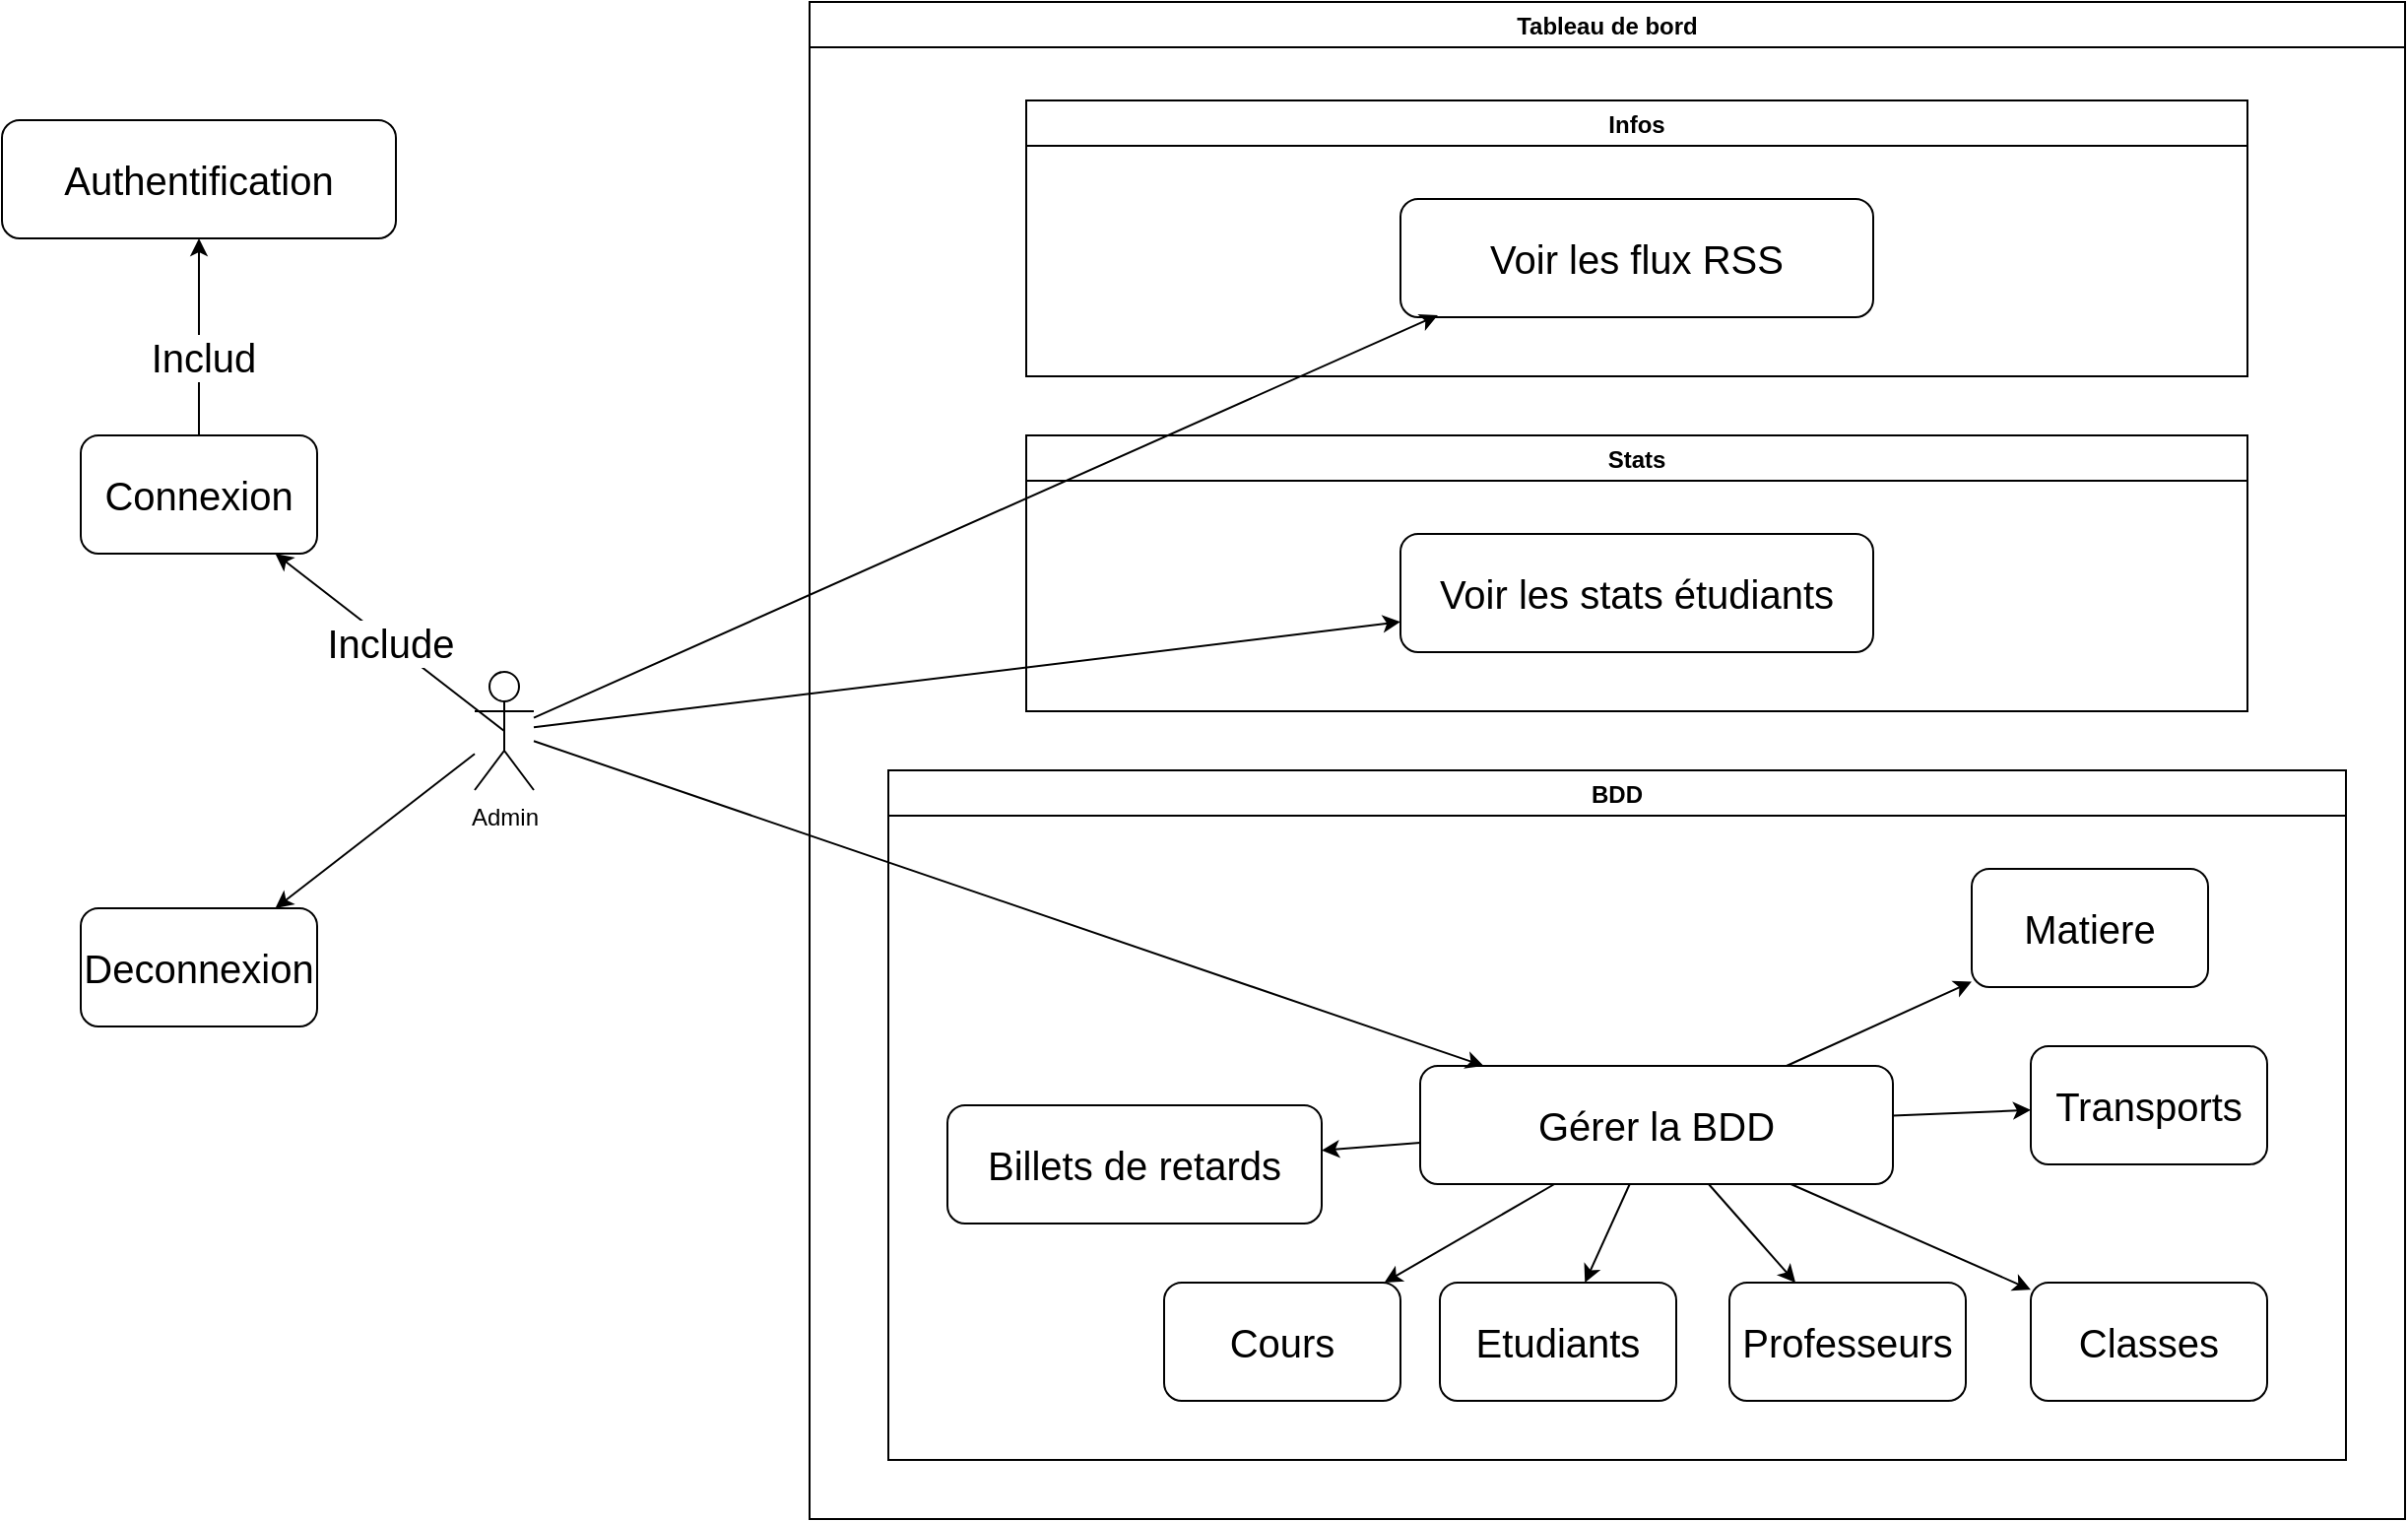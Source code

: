<mxfile version="20.8.11" type="github">
  <diagram id="BXRtGHbMrKm54WQv6c_G" name="Page-1">
    <mxGraphModel dx="1274" dy="837" grid="1" gridSize="10" guides="1" tooltips="1" connect="1" arrows="1" fold="1" page="1" pageScale="1" pageWidth="827" pageHeight="1169" math="0" shadow="0">
      <root>
        <mxCell id="0" />
        <mxCell id="1" parent="0" />
        <mxCell id="t7ZpOgtnZrypAFFjjD7j-1" value="&lt;div&gt;Admin&lt;/div&gt;" style="shape=umlActor;verticalLabelPosition=bottom;verticalAlign=top;html=1;outlineConnect=0;" parent="1" vertex="1">
          <mxGeometry x="280" y="390" width="30" height="60" as="geometry" />
        </mxCell>
        <mxCell id="t7ZpOgtnZrypAFFjjD7j-8" value="" style="edgeStyle=orthogonalEdgeStyle;rounded=0;orthogonalLoop=1;jettySize=auto;html=1;fontSize=20;" parent="1" source="t7ZpOgtnZrypAFFjjD7j-5" target="t7ZpOgtnZrypAFFjjD7j-7" edge="1">
          <mxGeometry relative="1" as="geometry" />
        </mxCell>
        <mxCell id="t7ZpOgtnZrypAFFjjD7j-11" value="Includ" style="edgeLabel;html=1;align=center;verticalAlign=middle;resizable=0;points=[];fontSize=20;" parent="t7ZpOgtnZrypAFFjjD7j-8" vertex="1" connectable="0">
          <mxGeometry x="-0.2" y="-2" relative="1" as="geometry">
            <mxPoint as="offset" />
          </mxGeometry>
        </mxCell>
        <mxCell id="t7ZpOgtnZrypAFFjjD7j-5" value="&lt;div align=&quot;justify&quot;&gt;&lt;font style=&quot;font-size: 20px;&quot;&gt;Connexion&lt;/font&gt;&lt;/div&gt;" style="rounded=1;whiteSpace=wrap;html=1;fontSize=20;" parent="1" vertex="1">
          <mxGeometry x="80" y="270" width="120" height="60" as="geometry" />
        </mxCell>
        <mxCell id="t7ZpOgtnZrypAFFjjD7j-7" value="&lt;div align=&quot;justify&quot;&gt;Authentification&lt;/div&gt;" style="rounded=1;whiteSpace=wrap;html=1;fontSize=20;" parent="1" vertex="1">
          <mxGeometry x="40" y="110" width="200" height="60" as="geometry" />
        </mxCell>
        <mxCell id="t7ZpOgtnZrypAFFjjD7j-9" value="" style="endArrow=classic;html=1;rounded=0;fontSize=20;exitX=0.5;exitY=0.5;exitDx=0;exitDy=0;exitPerimeter=0;" parent="1" source="t7ZpOgtnZrypAFFjjD7j-1" target="t7ZpOgtnZrypAFFjjD7j-5" edge="1">
          <mxGeometry relative="1" as="geometry">
            <mxPoint x="-60" y="330" as="sourcePoint" />
            <mxPoint x="40" y="330" as="targetPoint" />
          </mxGeometry>
        </mxCell>
        <mxCell id="t7ZpOgtnZrypAFFjjD7j-10" value="Include" style="edgeLabel;resizable=0;html=1;align=center;verticalAlign=middle;fontSize=20;" parent="t7ZpOgtnZrypAFFjjD7j-9" connectable="0" vertex="1">
          <mxGeometry relative="1" as="geometry" />
        </mxCell>
        <mxCell id="t7ZpOgtnZrypAFFjjD7j-14" value="&lt;div align=&quot;justify&quot;&gt;&lt;font style=&quot;font-size: 20px;&quot;&gt;Deconnexion&lt;/font&gt;&lt;/div&gt;" style="rounded=1;whiteSpace=wrap;html=1;fontSize=20;" parent="1" vertex="1">
          <mxGeometry x="80" y="510" width="120" height="60" as="geometry" />
        </mxCell>
        <mxCell id="t7ZpOgtnZrypAFFjjD7j-15" value="" style="endArrow=classic;html=1;rounded=0;fontSize=20;" parent="1" source="t7ZpOgtnZrypAFFjjD7j-1" target="t7ZpOgtnZrypAFFjjD7j-14" edge="1">
          <mxGeometry relative="1" as="geometry">
            <mxPoint x="295" y="670" as="sourcePoint" />
            <mxPoint x="40" y="580" as="targetPoint" />
          </mxGeometry>
        </mxCell>
        <mxCell id="t7ZpOgtnZrypAFFjjD7j-17" value="Tableau de bord" style="swimlane;" parent="1" vertex="1">
          <mxGeometry x="450" y="50" width="810" height="770" as="geometry">
            <mxRectangle x="190" y="220" width="90" height="30" as="alternateBounds" />
          </mxGeometry>
        </mxCell>
        <mxCell id="t7ZpOgtnZrypAFFjjD7j-18" value="Infos" style="swimlane;startSize=23;" parent="t7ZpOgtnZrypAFFjjD7j-17" vertex="1">
          <mxGeometry x="110" y="50" width="620" height="140" as="geometry" />
        </mxCell>
        <mxCell id="t7ZpOgtnZrypAFFjjD7j-32" value="&lt;div align=&quot;center&quot;&gt;Voir les flux RSS&lt;br&gt;&lt;/div&gt;" style="rounded=1;whiteSpace=wrap;html=1;fontSize=20;" parent="t7ZpOgtnZrypAFFjjD7j-18" vertex="1">
          <mxGeometry x="190" y="50" width="240" height="60" as="geometry" />
        </mxCell>
        <mxCell id="t7ZpOgtnZrypAFFjjD7j-24" value="BDD" style="swimlane;" parent="t7ZpOgtnZrypAFFjjD7j-17" vertex="1">
          <mxGeometry x="40" y="390" width="740" height="350" as="geometry" />
        </mxCell>
        <mxCell id="t7ZpOgtnZrypAFFjjD7j-35" value="Gérer la BDD" style="rounded=1;whiteSpace=wrap;html=1;fontSize=20;" parent="t7ZpOgtnZrypAFFjjD7j-24" vertex="1">
          <mxGeometry x="270" y="150" width="240" height="60" as="geometry" />
        </mxCell>
        <mxCell id="t7ZpOgtnZrypAFFjjD7j-36" value="Etudiants" style="rounded=1;whiteSpace=wrap;html=1;fontSize=20;" parent="t7ZpOgtnZrypAFFjjD7j-24" vertex="1">
          <mxGeometry x="280" y="260" width="120" height="60" as="geometry" />
        </mxCell>
        <mxCell id="t7ZpOgtnZrypAFFjjD7j-37" value="Professeurs" style="rounded=1;whiteSpace=wrap;html=1;fontSize=20;" parent="t7ZpOgtnZrypAFFjjD7j-24" vertex="1">
          <mxGeometry x="427" y="260" width="120" height="60" as="geometry" />
        </mxCell>
        <mxCell id="t7ZpOgtnZrypAFFjjD7j-38" value="Classes" style="rounded=1;whiteSpace=wrap;html=1;fontSize=20;" parent="t7ZpOgtnZrypAFFjjD7j-24" vertex="1">
          <mxGeometry x="580" y="260" width="120" height="60" as="geometry" />
        </mxCell>
        <mxCell id="t7ZpOgtnZrypAFFjjD7j-57" value="" style="endArrow=classic;html=1;rounded=0;fontSize=20;" parent="t7ZpOgtnZrypAFFjjD7j-24" source="t7ZpOgtnZrypAFFjjD7j-35" target="t7ZpOgtnZrypAFFjjD7j-36" edge="1">
          <mxGeometry width="50" height="50" relative="1" as="geometry">
            <mxPoint x="110" y="410" as="sourcePoint" />
            <mxPoint x="160" y="360" as="targetPoint" />
          </mxGeometry>
        </mxCell>
        <mxCell id="t7ZpOgtnZrypAFFjjD7j-59" value="" style="endArrow=classic;html=1;rounded=0;fontSize=20;" parent="t7ZpOgtnZrypAFFjjD7j-24" source="t7ZpOgtnZrypAFFjjD7j-35" target="t7ZpOgtnZrypAFFjjD7j-38" edge="1">
          <mxGeometry width="50" height="50" relative="1" as="geometry">
            <mxPoint x="340" y="150" as="sourcePoint" />
            <mxPoint x="260" y="210" as="targetPoint" />
          </mxGeometry>
        </mxCell>
        <mxCell id="t7ZpOgtnZrypAFFjjD7j-58" value="" style="endArrow=classic;html=1;rounded=0;fontSize=20;" parent="t7ZpOgtnZrypAFFjjD7j-24" source="t7ZpOgtnZrypAFFjjD7j-35" target="t7ZpOgtnZrypAFFjjD7j-37" edge="1">
          <mxGeometry width="50" height="50" relative="1" as="geometry">
            <mxPoint x="330" y="140" as="sourcePoint" />
            <mxPoint x="250" y="200" as="targetPoint" />
          </mxGeometry>
        </mxCell>
        <mxCell id="vC8OCL3-nV7OYmiPZOQB-2" value="Transports" style="rounded=1;whiteSpace=wrap;html=1;fontSize=20;" parent="t7ZpOgtnZrypAFFjjD7j-24" vertex="1">
          <mxGeometry x="580" y="140" width="120" height="60" as="geometry" />
        </mxCell>
        <mxCell id="vC8OCL3-nV7OYmiPZOQB-3" value="" style="endArrow=classic;html=1;rounded=0;fontSize=20;" parent="t7ZpOgtnZrypAFFjjD7j-24" source="t7ZpOgtnZrypAFFjjD7j-35" target="vC8OCL3-nV7OYmiPZOQB-2" edge="1">
          <mxGeometry width="50" height="50" relative="1" as="geometry">
            <mxPoint x="410" y="140" as="sourcePoint" />
            <mxPoint x="490" y="200" as="targetPoint" />
          </mxGeometry>
        </mxCell>
        <mxCell id="AHKd4JmvOhIHxKT9gnMJ-1" value="Cours" style="rounded=1;whiteSpace=wrap;html=1;fontSize=20;" vertex="1" parent="t7ZpOgtnZrypAFFjjD7j-24">
          <mxGeometry x="140" y="260" width="120" height="60" as="geometry" />
        </mxCell>
        <mxCell id="AHKd4JmvOhIHxKT9gnMJ-2" value="" style="endArrow=classic;html=1;rounded=0;fontSize=20;" edge="1" parent="t7ZpOgtnZrypAFFjjD7j-24" source="t7ZpOgtnZrypAFFjjD7j-35" target="AHKd4JmvOhIHxKT9gnMJ-1">
          <mxGeometry width="50" height="50" relative="1" as="geometry">
            <mxPoint x="355" y="140" as="sourcePoint" />
            <mxPoint x="325" y="200" as="targetPoint" />
          </mxGeometry>
        </mxCell>
        <mxCell id="t7ZpOgtnZrypAFFjjD7j-34" value="Billets de retards" style="rounded=1;whiteSpace=wrap;html=1;fontSize=20;" parent="t7ZpOgtnZrypAFFjjD7j-24" vertex="1">
          <mxGeometry x="30" y="170" width="190" height="60" as="geometry" />
        </mxCell>
        <mxCell id="t7ZpOgtnZrypAFFjjD7j-52" value="" style="endArrow=classic;html=1;rounded=0;fontSize=20;" parent="t7ZpOgtnZrypAFFjjD7j-24" source="t7ZpOgtnZrypAFFjjD7j-35" target="t7ZpOgtnZrypAFFjjD7j-34" edge="1">
          <mxGeometry width="50" height="50" relative="1" as="geometry">
            <mxPoint x="-190" y="173.589" as="sourcePoint" />
            <mxPoint x="188.96" y="-241.02" as="targetPoint" />
          </mxGeometry>
        </mxCell>
        <mxCell id="AHKd4JmvOhIHxKT9gnMJ-3" value="Matiere" style="rounded=1;whiteSpace=wrap;html=1;fontSize=20;" vertex="1" parent="t7ZpOgtnZrypAFFjjD7j-24">
          <mxGeometry x="550" y="50" width="120" height="60" as="geometry" />
        </mxCell>
        <mxCell id="AHKd4JmvOhIHxKT9gnMJ-7" value="" style="endArrow=classic;html=1;rounded=0;fontSize=20;" edge="1" parent="t7ZpOgtnZrypAFFjjD7j-24" source="t7ZpOgtnZrypAFFjjD7j-35" target="AHKd4JmvOhIHxKT9gnMJ-3">
          <mxGeometry width="50" height="50" relative="1" as="geometry">
            <mxPoint x="468.182" y="220" as="sourcePoint" />
            <mxPoint x="590" y="273.6" as="targetPoint" />
          </mxGeometry>
        </mxCell>
        <mxCell id="AHKd4JmvOhIHxKT9gnMJ-8" value="Stats" style="swimlane;startSize=23;" vertex="1" parent="t7ZpOgtnZrypAFFjjD7j-17">
          <mxGeometry x="110" y="220" width="620" height="140" as="geometry" />
        </mxCell>
        <mxCell id="AHKd4JmvOhIHxKT9gnMJ-9" value="&lt;div align=&quot;center&quot;&gt;Voir les stats étudiants&lt;br&gt;&lt;/div&gt;" style="rounded=1;whiteSpace=wrap;html=1;fontSize=20;" vertex="1" parent="AHKd4JmvOhIHxKT9gnMJ-8">
          <mxGeometry x="190" y="50" width="240" height="60" as="geometry" />
        </mxCell>
        <mxCell id="t7ZpOgtnZrypAFFjjD7j-51" value="" style="endArrow=classic;html=1;rounded=0;fontSize=20;entryX=0.079;entryY=0.983;entryDx=0;entryDy=0;entryPerimeter=0;" parent="1" source="t7ZpOgtnZrypAFFjjD7j-1" target="t7ZpOgtnZrypAFFjjD7j-32" edge="1">
          <mxGeometry width="50" height="50" relative="1" as="geometry">
            <mxPoint x="580" y="460" as="sourcePoint" />
            <mxPoint x="630" y="410" as="targetPoint" />
          </mxGeometry>
        </mxCell>
        <mxCell id="t7ZpOgtnZrypAFFjjD7j-53" value="" style="endArrow=classic;html=1;rounded=0;fontSize=20;" parent="1" target="t7ZpOgtnZrypAFFjjD7j-35" edge="1" source="t7ZpOgtnZrypAFFjjD7j-1">
          <mxGeometry width="50" height="50" relative="1" as="geometry">
            <mxPoint x="320" y="640" as="sourcePoint" />
            <mxPoint x="728.96" y="228.98" as="targetPoint" />
          </mxGeometry>
        </mxCell>
        <mxCell id="AHKd4JmvOhIHxKT9gnMJ-10" value="" style="endArrow=classic;html=1;rounded=0;fontSize=20;" edge="1" parent="1" source="t7ZpOgtnZrypAFFjjD7j-1" target="AHKd4JmvOhIHxKT9gnMJ-9">
          <mxGeometry width="50" height="50" relative="1" as="geometry">
            <mxPoint x="320" y="423.322" as="sourcePoint" />
            <mxPoint x="778.96" y="218.98" as="targetPoint" />
          </mxGeometry>
        </mxCell>
      </root>
    </mxGraphModel>
  </diagram>
</mxfile>
